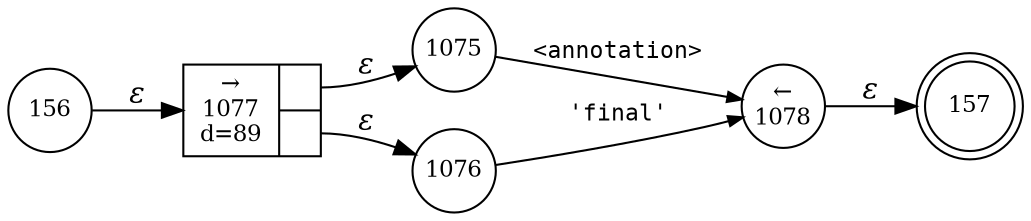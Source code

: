 digraph ATN {
rankdir=LR;
s157[fontsize=11, label="157", shape=doublecircle, fixedsize=true, width=.6];
s1075[fontsize=11,label="1075", shape=circle, fixedsize=true, width=.55, peripheries=1];
s1076[fontsize=11,label="1076", shape=circle, fixedsize=true, width=.55, peripheries=1];
s1077[fontsize=11,label="{&rarr;\n1077\nd=89|{<p0>|<p1>}}", shape=record, fixedsize=false, peripheries=1];
s1078[fontsize=11,label="&larr;\n1078", shape=circle, fixedsize=true, width=.55, peripheries=1];
s156[fontsize=11,label="156", shape=circle, fixedsize=true, width=.55, peripheries=1];
s156 -> s1077 [fontname="Times-Italic", label="&epsilon;"];
s1077:p0 -> s1075 [fontname="Times-Italic", label="&epsilon;"];
s1077:p1 -> s1076 [fontname="Times-Italic", label="&epsilon;"];
s1075 -> s1078 [fontsize=11, fontname="Courier", arrowsize=.7, label = "<annotation>", arrowhead = normal];
s1076 -> s1078 [fontsize=11, fontname="Courier", arrowsize=.7, label = "'final'", arrowhead = normal];
s1078 -> s157 [fontname="Times-Italic", label="&epsilon;"];
}